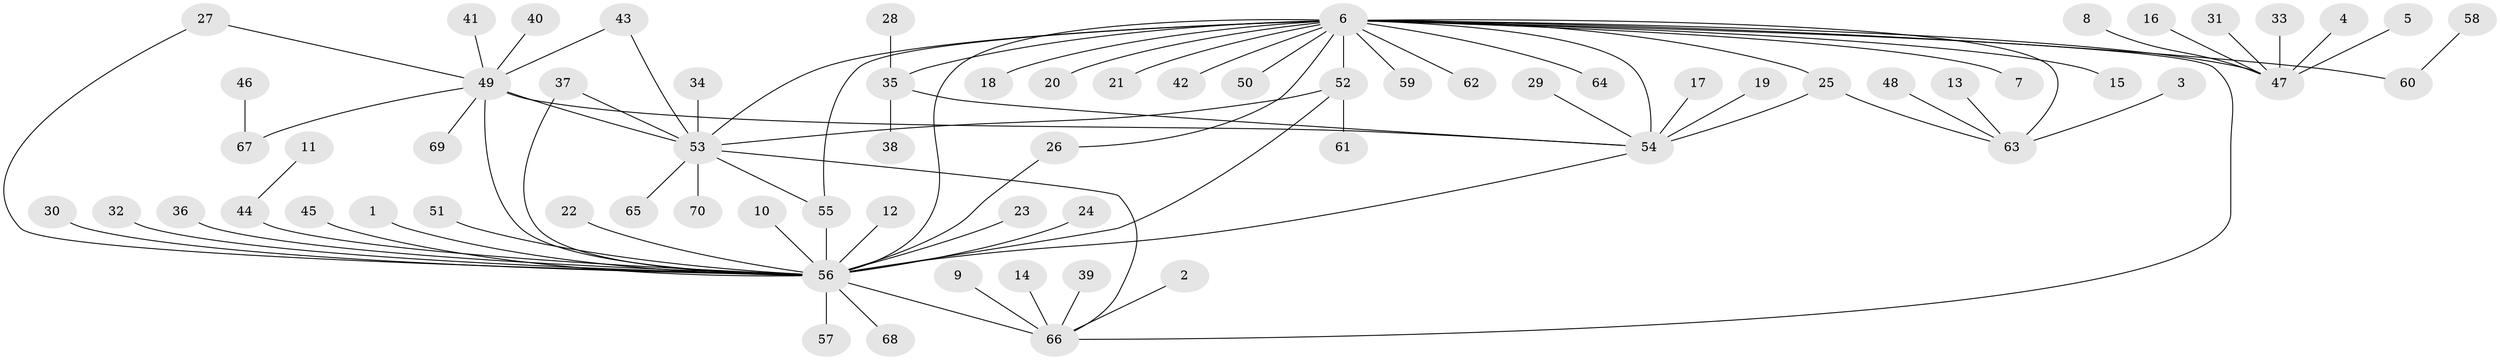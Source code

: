 // original degree distribution, {22: 0.007142857142857143, 6: 0.02142857142857143, 5: 0.02857142857142857, 28: 0.007142857142857143, 1: 0.5642857142857143, 3: 0.08571428571428572, 7: 0.014285714285714285, 10: 0.007142857142857143, 4: 0.02857142857142857, 2: 0.22142857142857142, 13: 0.007142857142857143, 8: 0.007142857142857143}
// Generated by graph-tools (version 1.1) at 2025/26/03/09/25 03:26:09]
// undirected, 70 vertices, 85 edges
graph export_dot {
graph [start="1"]
  node [color=gray90,style=filled];
  1;
  2;
  3;
  4;
  5;
  6;
  7;
  8;
  9;
  10;
  11;
  12;
  13;
  14;
  15;
  16;
  17;
  18;
  19;
  20;
  21;
  22;
  23;
  24;
  25;
  26;
  27;
  28;
  29;
  30;
  31;
  32;
  33;
  34;
  35;
  36;
  37;
  38;
  39;
  40;
  41;
  42;
  43;
  44;
  45;
  46;
  47;
  48;
  49;
  50;
  51;
  52;
  53;
  54;
  55;
  56;
  57;
  58;
  59;
  60;
  61;
  62;
  63;
  64;
  65;
  66;
  67;
  68;
  69;
  70;
  1 -- 56 [weight=1.0];
  2 -- 66 [weight=1.0];
  3 -- 63 [weight=1.0];
  4 -- 47 [weight=1.0];
  5 -- 47 [weight=1.0];
  6 -- 7 [weight=1.0];
  6 -- 15 [weight=1.0];
  6 -- 18 [weight=1.0];
  6 -- 20 [weight=1.0];
  6 -- 21 [weight=1.0];
  6 -- 25 [weight=1.0];
  6 -- 26 [weight=1.0];
  6 -- 35 [weight=1.0];
  6 -- 42 [weight=1.0];
  6 -- 47 [weight=1.0];
  6 -- 50 [weight=1.0];
  6 -- 52 [weight=1.0];
  6 -- 53 [weight=1.0];
  6 -- 54 [weight=2.0];
  6 -- 55 [weight=1.0];
  6 -- 56 [weight=4.0];
  6 -- 59 [weight=1.0];
  6 -- 60 [weight=1.0];
  6 -- 62 [weight=1.0];
  6 -- 63 [weight=2.0];
  6 -- 64 [weight=1.0];
  6 -- 66 [weight=1.0];
  8 -- 47 [weight=1.0];
  9 -- 66 [weight=1.0];
  10 -- 56 [weight=1.0];
  11 -- 44 [weight=1.0];
  12 -- 56 [weight=1.0];
  13 -- 63 [weight=1.0];
  14 -- 66 [weight=1.0];
  16 -- 47 [weight=1.0];
  17 -- 54 [weight=1.0];
  19 -- 54 [weight=1.0];
  22 -- 56 [weight=1.0];
  23 -- 56 [weight=1.0];
  24 -- 56 [weight=1.0];
  25 -- 54 [weight=1.0];
  25 -- 63 [weight=1.0];
  26 -- 56 [weight=1.0];
  27 -- 49 [weight=1.0];
  27 -- 56 [weight=1.0];
  28 -- 35 [weight=1.0];
  29 -- 54 [weight=1.0];
  30 -- 56 [weight=1.0];
  31 -- 47 [weight=1.0];
  32 -- 56 [weight=1.0];
  33 -- 47 [weight=1.0];
  34 -- 53 [weight=1.0];
  35 -- 38 [weight=1.0];
  35 -- 54 [weight=1.0];
  36 -- 56 [weight=1.0];
  37 -- 53 [weight=1.0];
  37 -- 56 [weight=1.0];
  39 -- 66 [weight=1.0];
  40 -- 49 [weight=1.0];
  41 -- 49 [weight=1.0];
  43 -- 49 [weight=1.0];
  43 -- 53 [weight=1.0];
  44 -- 56 [weight=1.0];
  45 -- 56 [weight=1.0];
  46 -- 67 [weight=1.0];
  48 -- 63 [weight=1.0];
  49 -- 53 [weight=1.0];
  49 -- 54 [weight=1.0];
  49 -- 56 [weight=1.0];
  49 -- 67 [weight=1.0];
  49 -- 69 [weight=1.0];
  51 -- 56 [weight=1.0];
  52 -- 53 [weight=1.0];
  52 -- 56 [weight=1.0];
  52 -- 61 [weight=1.0];
  53 -- 55 [weight=1.0];
  53 -- 65 [weight=1.0];
  53 -- 66 [weight=1.0];
  53 -- 70 [weight=1.0];
  54 -- 56 [weight=1.0];
  55 -- 56 [weight=1.0];
  56 -- 57 [weight=2.0];
  56 -- 66 [weight=2.0];
  56 -- 68 [weight=1.0];
  58 -- 60 [weight=1.0];
}

